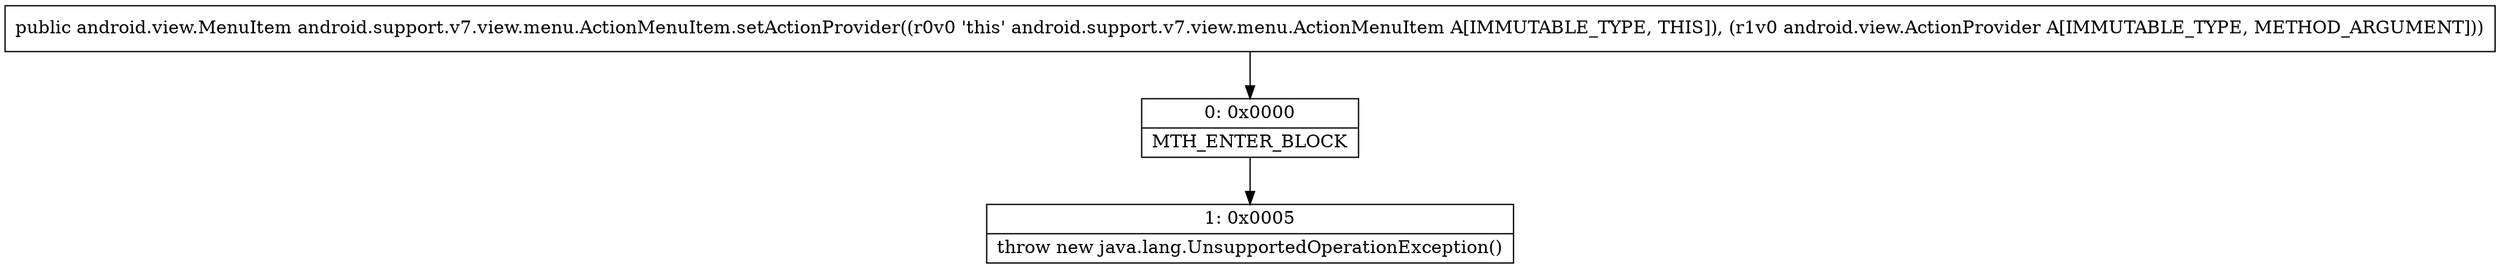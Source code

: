 digraph "CFG forandroid.support.v7.view.menu.ActionMenuItem.setActionProvider(Landroid\/view\/ActionProvider;)Landroid\/view\/MenuItem;" {
Node_0 [shape=record,label="{0\:\ 0x0000|MTH_ENTER_BLOCK\l}"];
Node_1 [shape=record,label="{1\:\ 0x0005|throw new java.lang.UnsupportedOperationException()\l}"];
MethodNode[shape=record,label="{public android.view.MenuItem android.support.v7.view.menu.ActionMenuItem.setActionProvider((r0v0 'this' android.support.v7.view.menu.ActionMenuItem A[IMMUTABLE_TYPE, THIS]), (r1v0 android.view.ActionProvider A[IMMUTABLE_TYPE, METHOD_ARGUMENT])) }"];
MethodNode -> Node_0;
Node_0 -> Node_1;
}

